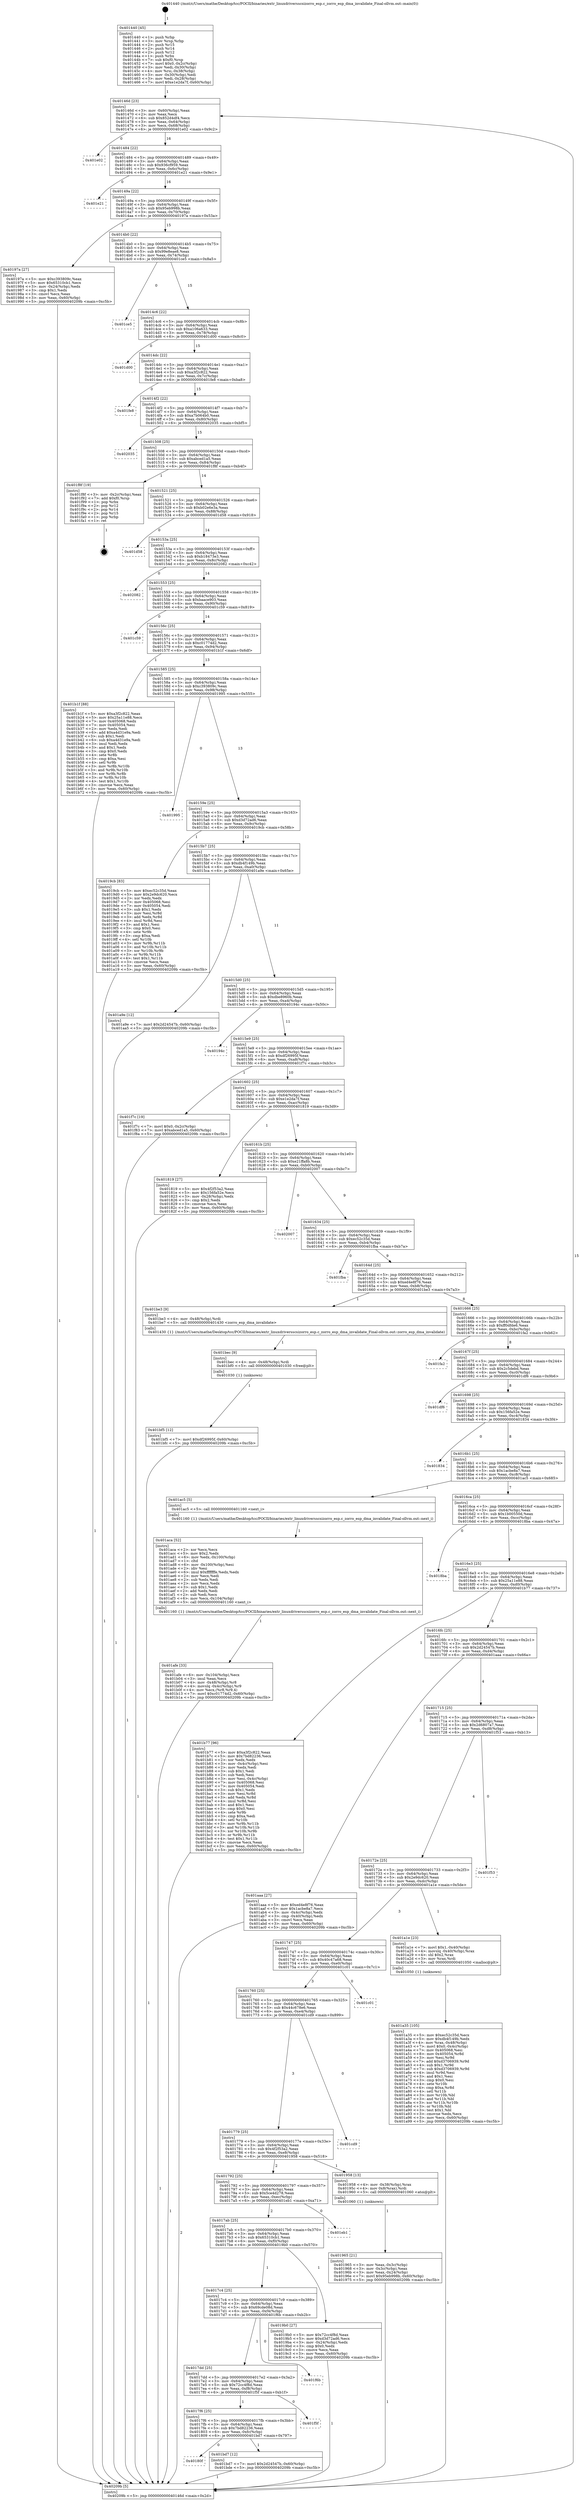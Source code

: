 digraph "0x401440" {
  label = "0x401440 (/mnt/c/Users/mathe/Desktop/tcc/POCII/binaries/extr_linuxdriversscsizorro_esp.c_zorro_esp_dma_invalidate_Final-ollvm.out::main(0))"
  labelloc = "t"
  node[shape=record]

  Entry [label="",width=0.3,height=0.3,shape=circle,fillcolor=black,style=filled]
  "0x40146d" [label="{
     0x40146d [23]\l
     | [instrs]\l
     &nbsp;&nbsp;0x40146d \<+3\>: mov -0x60(%rbp),%eax\l
     &nbsp;&nbsp;0x401470 \<+2\>: mov %eax,%ecx\l
     &nbsp;&nbsp;0x401472 \<+6\>: sub $0x852d4df4,%ecx\l
     &nbsp;&nbsp;0x401478 \<+3\>: mov %eax,-0x64(%rbp)\l
     &nbsp;&nbsp;0x40147b \<+3\>: mov %ecx,-0x68(%rbp)\l
     &nbsp;&nbsp;0x40147e \<+6\>: je 0000000000401e02 \<main+0x9c2\>\l
  }"]
  "0x401e02" [label="{
     0x401e02\l
  }", style=dashed]
  "0x401484" [label="{
     0x401484 [22]\l
     | [instrs]\l
     &nbsp;&nbsp;0x401484 \<+5\>: jmp 0000000000401489 \<main+0x49\>\l
     &nbsp;&nbsp;0x401489 \<+3\>: mov -0x64(%rbp),%eax\l
     &nbsp;&nbsp;0x40148c \<+5\>: sub $0x936cf959,%eax\l
     &nbsp;&nbsp;0x401491 \<+3\>: mov %eax,-0x6c(%rbp)\l
     &nbsp;&nbsp;0x401494 \<+6\>: je 0000000000401e21 \<main+0x9e1\>\l
  }"]
  Exit [label="",width=0.3,height=0.3,shape=circle,fillcolor=black,style=filled,peripheries=2]
  "0x401e21" [label="{
     0x401e21\l
  }", style=dashed]
  "0x40149a" [label="{
     0x40149a [22]\l
     | [instrs]\l
     &nbsp;&nbsp;0x40149a \<+5\>: jmp 000000000040149f \<main+0x5f\>\l
     &nbsp;&nbsp;0x40149f \<+3\>: mov -0x64(%rbp),%eax\l
     &nbsp;&nbsp;0x4014a2 \<+5\>: sub $0x95eb998b,%eax\l
     &nbsp;&nbsp;0x4014a7 \<+3\>: mov %eax,-0x70(%rbp)\l
     &nbsp;&nbsp;0x4014aa \<+6\>: je 000000000040197a \<main+0x53a\>\l
  }"]
  "0x401bf5" [label="{
     0x401bf5 [12]\l
     | [instrs]\l
     &nbsp;&nbsp;0x401bf5 \<+7\>: movl $0xdf26995f,-0x60(%rbp)\l
     &nbsp;&nbsp;0x401bfc \<+5\>: jmp 000000000040209b \<main+0xc5b\>\l
  }"]
  "0x40197a" [label="{
     0x40197a [27]\l
     | [instrs]\l
     &nbsp;&nbsp;0x40197a \<+5\>: mov $0xc393809c,%eax\l
     &nbsp;&nbsp;0x40197f \<+5\>: mov $0x65310cb1,%ecx\l
     &nbsp;&nbsp;0x401984 \<+3\>: mov -0x24(%rbp),%edx\l
     &nbsp;&nbsp;0x401987 \<+3\>: cmp $0x1,%edx\l
     &nbsp;&nbsp;0x40198a \<+3\>: cmovl %ecx,%eax\l
     &nbsp;&nbsp;0x40198d \<+3\>: mov %eax,-0x60(%rbp)\l
     &nbsp;&nbsp;0x401990 \<+5\>: jmp 000000000040209b \<main+0xc5b\>\l
  }"]
  "0x4014b0" [label="{
     0x4014b0 [22]\l
     | [instrs]\l
     &nbsp;&nbsp;0x4014b0 \<+5\>: jmp 00000000004014b5 \<main+0x75\>\l
     &nbsp;&nbsp;0x4014b5 \<+3\>: mov -0x64(%rbp),%eax\l
     &nbsp;&nbsp;0x4014b8 \<+5\>: sub $0x99e8eae8,%eax\l
     &nbsp;&nbsp;0x4014bd \<+3\>: mov %eax,-0x74(%rbp)\l
     &nbsp;&nbsp;0x4014c0 \<+6\>: je 0000000000401ce5 \<main+0x8a5\>\l
  }"]
  "0x401bec" [label="{
     0x401bec [9]\l
     | [instrs]\l
     &nbsp;&nbsp;0x401bec \<+4\>: mov -0x48(%rbp),%rdi\l
     &nbsp;&nbsp;0x401bf0 \<+5\>: call 0000000000401030 \<free@plt\>\l
     | [calls]\l
     &nbsp;&nbsp;0x401030 \{1\} (unknown)\l
  }"]
  "0x401ce5" [label="{
     0x401ce5\l
  }", style=dashed]
  "0x4014c6" [label="{
     0x4014c6 [22]\l
     | [instrs]\l
     &nbsp;&nbsp;0x4014c6 \<+5\>: jmp 00000000004014cb \<main+0x8b\>\l
     &nbsp;&nbsp;0x4014cb \<+3\>: mov -0x64(%rbp),%eax\l
     &nbsp;&nbsp;0x4014ce \<+5\>: sub $0xa106a633,%eax\l
     &nbsp;&nbsp;0x4014d3 \<+3\>: mov %eax,-0x78(%rbp)\l
     &nbsp;&nbsp;0x4014d6 \<+6\>: je 0000000000401d00 \<main+0x8c0\>\l
  }"]
  "0x40180f" [label="{
     0x40180f\l
  }", style=dashed]
  "0x401d00" [label="{
     0x401d00\l
  }", style=dashed]
  "0x4014dc" [label="{
     0x4014dc [22]\l
     | [instrs]\l
     &nbsp;&nbsp;0x4014dc \<+5\>: jmp 00000000004014e1 \<main+0xa1\>\l
     &nbsp;&nbsp;0x4014e1 \<+3\>: mov -0x64(%rbp),%eax\l
     &nbsp;&nbsp;0x4014e4 \<+5\>: sub $0xa3f2c822,%eax\l
     &nbsp;&nbsp;0x4014e9 \<+3\>: mov %eax,-0x7c(%rbp)\l
     &nbsp;&nbsp;0x4014ec \<+6\>: je 0000000000401fe8 \<main+0xba8\>\l
  }"]
  "0x401bd7" [label="{
     0x401bd7 [12]\l
     | [instrs]\l
     &nbsp;&nbsp;0x401bd7 \<+7\>: movl $0x2d24547b,-0x60(%rbp)\l
     &nbsp;&nbsp;0x401bde \<+5\>: jmp 000000000040209b \<main+0xc5b\>\l
  }"]
  "0x401fe8" [label="{
     0x401fe8\l
  }", style=dashed]
  "0x4014f2" [label="{
     0x4014f2 [22]\l
     | [instrs]\l
     &nbsp;&nbsp;0x4014f2 \<+5\>: jmp 00000000004014f7 \<main+0xb7\>\l
     &nbsp;&nbsp;0x4014f7 \<+3\>: mov -0x64(%rbp),%eax\l
     &nbsp;&nbsp;0x4014fa \<+5\>: sub $0xa7b064b0,%eax\l
     &nbsp;&nbsp;0x4014ff \<+3\>: mov %eax,-0x80(%rbp)\l
     &nbsp;&nbsp;0x401502 \<+6\>: je 0000000000402035 \<main+0xbf5\>\l
  }"]
  "0x4017f6" [label="{
     0x4017f6 [25]\l
     | [instrs]\l
     &nbsp;&nbsp;0x4017f6 \<+5\>: jmp 00000000004017fb \<main+0x3bb\>\l
     &nbsp;&nbsp;0x4017fb \<+3\>: mov -0x64(%rbp),%eax\l
     &nbsp;&nbsp;0x4017fe \<+5\>: sub $0x7bd82236,%eax\l
     &nbsp;&nbsp;0x401803 \<+6\>: mov %eax,-0xfc(%rbp)\l
     &nbsp;&nbsp;0x401809 \<+6\>: je 0000000000401bd7 \<main+0x797\>\l
  }"]
  "0x402035" [label="{
     0x402035\l
  }", style=dashed]
  "0x401508" [label="{
     0x401508 [25]\l
     | [instrs]\l
     &nbsp;&nbsp;0x401508 \<+5\>: jmp 000000000040150d \<main+0xcd\>\l
     &nbsp;&nbsp;0x40150d \<+3\>: mov -0x64(%rbp),%eax\l
     &nbsp;&nbsp;0x401510 \<+5\>: sub $0xabced1a5,%eax\l
     &nbsp;&nbsp;0x401515 \<+6\>: mov %eax,-0x84(%rbp)\l
     &nbsp;&nbsp;0x40151b \<+6\>: je 0000000000401f8f \<main+0xb4f\>\l
  }"]
  "0x401f5f" [label="{
     0x401f5f\l
  }", style=dashed]
  "0x401f8f" [label="{
     0x401f8f [19]\l
     | [instrs]\l
     &nbsp;&nbsp;0x401f8f \<+3\>: mov -0x2c(%rbp),%eax\l
     &nbsp;&nbsp;0x401f92 \<+7\>: add $0xf0,%rsp\l
     &nbsp;&nbsp;0x401f99 \<+1\>: pop %rbx\l
     &nbsp;&nbsp;0x401f9a \<+2\>: pop %r12\l
     &nbsp;&nbsp;0x401f9c \<+2\>: pop %r14\l
     &nbsp;&nbsp;0x401f9e \<+2\>: pop %r15\l
     &nbsp;&nbsp;0x401fa0 \<+1\>: pop %rbp\l
     &nbsp;&nbsp;0x401fa1 \<+1\>: ret\l
  }"]
  "0x401521" [label="{
     0x401521 [25]\l
     | [instrs]\l
     &nbsp;&nbsp;0x401521 \<+5\>: jmp 0000000000401526 \<main+0xe6\>\l
     &nbsp;&nbsp;0x401526 \<+3\>: mov -0x64(%rbp),%eax\l
     &nbsp;&nbsp;0x401529 \<+5\>: sub $0xb02e6e3a,%eax\l
     &nbsp;&nbsp;0x40152e \<+6\>: mov %eax,-0x88(%rbp)\l
     &nbsp;&nbsp;0x401534 \<+6\>: je 0000000000401d58 \<main+0x918\>\l
  }"]
  "0x4017dd" [label="{
     0x4017dd [25]\l
     | [instrs]\l
     &nbsp;&nbsp;0x4017dd \<+5\>: jmp 00000000004017e2 \<main+0x3a2\>\l
     &nbsp;&nbsp;0x4017e2 \<+3\>: mov -0x64(%rbp),%eax\l
     &nbsp;&nbsp;0x4017e5 \<+5\>: sub $0x72cc4f8d,%eax\l
     &nbsp;&nbsp;0x4017ea \<+6\>: mov %eax,-0xf8(%rbp)\l
     &nbsp;&nbsp;0x4017f0 \<+6\>: je 0000000000401f5f \<main+0xb1f\>\l
  }"]
  "0x401d58" [label="{
     0x401d58\l
  }", style=dashed]
  "0x40153a" [label="{
     0x40153a [25]\l
     | [instrs]\l
     &nbsp;&nbsp;0x40153a \<+5\>: jmp 000000000040153f \<main+0xff\>\l
     &nbsp;&nbsp;0x40153f \<+3\>: mov -0x64(%rbp),%eax\l
     &nbsp;&nbsp;0x401542 \<+5\>: sub $0xb18473e3,%eax\l
     &nbsp;&nbsp;0x401547 \<+6\>: mov %eax,-0x8c(%rbp)\l
     &nbsp;&nbsp;0x40154d \<+6\>: je 0000000000402082 \<main+0xc42\>\l
  }"]
  "0x401f6b" [label="{
     0x401f6b\l
  }", style=dashed]
  "0x402082" [label="{
     0x402082\l
  }", style=dashed]
  "0x401553" [label="{
     0x401553 [25]\l
     | [instrs]\l
     &nbsp;&nbsp;0x401553 \<+5\>: jmp 0000000000401558 \<main+0x118\>\l
     &nbsp;&nbsp;0x401558 \<+3\>: mov -0x64(%rbp),%eax\l
     &nbsp;&nbsp;0x40155b \<+5\>: sub $0xbaace903,%eax\l
     &nbsp;&nbsp;0x401560 \<+6\>: mov %eax,-0x90(%rbp)\l
     &nbsp;&nbsp;0x401566 \<+6\>: je 0000000000401c59 \<main+0x819\>\l
  }"]
  "0x401afe" [label="{
     0x401afe [33]\l
     | [instrs]\l
     &nbsp;&nbsp;0x401afe \<+6\>: mov -0x104(%rbp),%ecx\l
     &nbsp;&nbsp;0x401b04 \<+3\>: imul %eax,%ecx\l
     &nbsp;&nbsp;0x401b07 \<+4\>: mov -0x48(%rbp),%r8\l
     &nbsp;&nbsp;0x401b0b \<+4\>: movslq -0x4c(%rbp),%r9\l
     &nbsp;&nbsp;0x401b0f \<+4\>: mov %ecx,(%r8,%r9,4)\l
     &nbsp;&nbsp;0x401b13 \<+7\>: movl $0xc01774d2,-0x60(%rbp)\l
     &nbsp;&nbsp;0x401b1a \<+5\>: jmp 000000000040209b \<main+0xc5b\>\l
  }"]
  "0x401c59" [label="{
     0x401c59\l
  }", style=dashed]
  "0x40156c" [label="{
     0x40156c [25]\l
     | [instrs]\l
     &nbsp;&nbsp;0x40156c \<+5\>: jmp 0000000000401571 \<main+0x131\>\l
     &nbsp;&nbsp;0x401571 \<+3\>: mov -0x64(%rbp),%eax\l
     &nbsp;&nbsp;0x401574 \<+5\>: sub $0xc01774d2,%eax\l
     &nbsp;&nbsp;0x401579 \<+6\>: mov %eax,-0x94(%rbp)\l
     &nbsp;&nbsp;0x40157f \<+6\>: je 0000000000401b1f \<main+0x6df\>\l
  }"]
  "0x401aca" [label="{
     0x401aca [52]\l
     | [instrs]\l
     &nbsp;&nbsp;0x401aca \<+2\>: xor %ecx,%ecx\l
     &nbsp;&nbsp;0x401acc \<+5\>: mov $0x2,%edx\l
     &nbsp;&nbsp;0x401ad1 \<+6\>: mov %edx,-0x100(%rbp)\l
     &nbsp;&nbsp;0x401ad7 \<+1\>: cltd\l
     &nbsp;&nbsp;0x401ad8 \<+6\>: mov -0x100(%rbp),%esi\l
     &nbsp;&nbsp;0x401ade \<+2\>: idiv %esi\l
     &nbsp;&nbsp;0x401ae0 \<+6\>: imul $0xfffffffe,%edx,%edx\l
     &nbsp;&nbsp;0x401ae6 \<+2\>: mov %ecx,%edi\l
     &nbsp;&nbsp;0x401ae8 \<+2\>: sub %edx,%edi\l
     &nbsp;&nbsp;0x401aea \<+2\>: mov %ecx,%edx\l
     &nbsp;&nbsp;0x401aec \<+3\>: sub $0x1,%edx\l
     &nbsp;&nbsp;0x401aef \<+2\>: add %edx,%edi\l
     &nbsp;&nbsp;0x401af1 \<+2\>: sub %edi,%ecx\l
     &nbsp;&nbsp;0x401af3 \<+6\>: mov %ecx,-0x104(%rbp)\l
     &nbsp;&nbsp;0x401af9 \<+5\>: call 0000000000401160 \<next_i\>\l
     | [calls]\l
     &nbsp;&nbsp;0x401160 \{1\} (/mnt/c/Users/mathe/Desktop/tcc/POCII/binaries/extr_linuxdriversscsizorro_esp.c_zorro_esp_dma_invalidate_Final-ollvm.out::next_i)\l
  }"]
  "0x401b1f" [label="{
     0x401b1f [88]\l
     | [instrs]\l
     &nbsp;&nbsp;0x401b1f \<+5\>: mov $0xa3f2c822,%eax\l
     &nbsp;&nbsp;0x401b24 \<+5\>: mov $0x25a11e88,%ecx\l
     &nbsp;&nbsp;0x401b29 \<+7\>: mov 0x405068,%edx\l
     &nbsp;&nbsp;0x401b30 \<+7\>: mov 0x405054,%esi\l
     &nbsp;&nbsp;0x401b37 \<+2\>: mov %edx,%edi\l
     &nbsp;&nbsp;0x401b39 \<+6\>: add $0xa4d31e9a,%edi\l
     &nbsp;&nbsp;0x401b3f \<+3\>: sub $0x1,%edi\l
     &nbsp;&nbsp;0x401b42 \<+6\>: sub $0xa4d31e9a,%edi\l
     &nbsp;&nbsp;0x401b48 \<+3\>: imul %edi,%edx\l
     &nbsp;&nbsp;0x401b4b \<+3\>: and $0x1,%edx\l
     &nbsp;&nbsp;0x401b4e \<+3\>: cmp $0x0,%edx\l
     &nbsp;&nbsp;0x401b51 \<+4\>: sete %r8b\l
     &nbsp;&nbsp;0x401b55 \<+3\>: cmp $0xa,%esi\l
     &nbsp;&nbsp;0x401b58 \<+4\>: setl %r9b\l
     &nbsp;&nbsp;0x401b5c \<+3\>: mov %r8b,%r10b\l
     &nbsp;&nbsp;0x401b5f \<+3\>: and %r9b,%r10b\l
     &nbsp;&nbsp;0x401b62 \<+3\>: xor %r9b,%r8b\l
     &nbsp;&nbsp;0x401b65 \<+3\>: or %r8b,%r10b\l
     &nbsp;&nbsp;0x401b68 \<+4\>: test $0x1,%r10b\l
     &nbsp;&nbsp;0x401b6c \<+3\>: cmovne %ecx,%eax\l
     &nbsp;&nbsp;0x401b6f \<+3\>: mov %eax,-0x60(%rbp)\l
     &nbsp;&nbsp;0x401b72 \<+5\>: jmp 000000000040209b \<main+0xc5b\>\l
  }"]
  "0x401585" [label="{
     0x401585 [25]\l
     | [instrs]\l
     &nbsp;&nbsp;0x401585 \<+5\>: jmp 000000000040158a \<main+0x14a\>\l
     &nbsp;&nbsp;0x40158a \<+3\>: mov -0x64(%rbp),%eax\l
     &nbsp;&nbsp;0x40158d \<+5\>: sub $0xc393809c,%eax\l
     &nbsp;&nbsp;0x401592 \<+6\>: mov %eax,-0x98(%rbp)\l
     &nbsp;&nbsp;0x401598 \<+6\>: je 0000000000401995 \<main+0x555\>\l
  }"]
  "0x401a35" [label="{
     0x401a35 [105]\l
     | [instrs]\l
     &nbsp;&nbsp;0x401a35 \<+5\>: mov $0xec52c35d,%ecx\l
     &nbsp;&nbsp;0x401a3a \<+5\>: mov $0xdb4f149b,%edx\l
     &nbsp;&nbsp;0x401a3f \<+4\>: mov %rax,-0x48(%rbp)\l
     &nbsp;&nbsp;0x401a43 \<+7\>: movl $0x0,-0x4c(%rbp)\l
     &nbsp;&nbsp;0x401a4a \<+7\>: mov 0x405068,%esi\l
     &nbsp;&nbsp;0x401a51 \<+8\>: mov 0x405054,%r8d\l
     &nbsp;&nbsp;0x401a59 \<+3\>: mov %esi,%r9d\l
     &nbsp;&nbsp;0x401a5c \<+7\>: add $0xd3706939,%r9d\l
     &nbsp;&nbsp;0x401a63 \<+4\>: sub $0x1,%r9d\l
     &nbsp;&nbsp;0x401a67 \<+7\>: sub $0xd3706939,%r9d\l
     &nbsp;&nbsp;0x401a6e \<+4\>: imul %r9d,%esi\l
     &nbsp;&nbsp;0x401a72 \<+3\>: and $0x1,%esi\l
     &nbsp;&nbsp;0x401a75 \<+3\>: cmp $0x0,%esi\l
     &nbsp;&nbsp;0x401a78 \<+4\>: sete %r10b\l
     &nbsp;&nbsp;0x401a7c \<+4\>: cmp $0xa,%r8d\l
     &nbsp;&nbsp;0x401a80 \<+4\>: setl %r11b\l
     &nbsp;&nbsp;0x401a84 \<+3\>: mov %r10b,%bl\l
     &nbsp;&nbsp;0x401a87 \<+3\>: and %r11b,%bl\l
     &nbsp;&nbsp;0x401a8a \<+3\>: xor %r11b,%r10b\l
     &nbsp;&nbsp;0x401a8d \<+3\>: or %r10b,%bl\l
     &nbsp;&nbsp;0x401a90 \<+3\>: test $0x1,%bl\l
     &nbsp;&nbsp;0x401a93 \<+3\>: cmovne %edx,%ecx\l
     &nbsp;&nbsp;0x401a96 \<+3\>: mov %ecx,-0x60(%rbp)\l
     &nbsp;&nbsp;0x401a99 \<+5\>: jmp 000000000040209b \<main+0xc5b\>\l
  }"]
  "0x401995" [label="{
     0x401995\l
  }", style=dashed]
  "0x40159e" [label="{
     0x40159e [25]\l
     | [instrs]\l
     &nbsp;&nbsp;0x40159e \<+5\>: jmp 00000000004015a3 \<main+0x163\>\l
     &nbsp;&nbsp;0x4015a3 \<+3\>: mov -0x64(%rbp),%eax\l
     &nbsp;&nbsp;0x4015a6 \<+5\>: sub $0xd3d72ad6,%eax\l
     &nbsp;&nbsp;0x4015ab \<+6\>: mov %eax,-0x9c(%rbp)\l
     &nbsp;&nbsp;0x4015b1 \<+6\>: je 00000000004019cb \<main+0x58b\>\l
  }"]
  "0x4017c4" [label="{
     0x4017c4 [25]\l
     | [instrs]\l
     &nbsp;&nbsp;0x4017c4 \<+5\>: jmp 00000000004017c9 \<main+0x389\>\l
     &nbsp;&nbsp;0x4017c9 \<+3\>: mov -0x64(%rbp),%eax\l
     &nbsp;&nbsp;0x4017cc \<+5\>: sub $0x69cde08d,%eax\l
     &nbsp;&nbsp;0x4017d1 \<+6\>: mov %eax,-0xf4(%rbp)\l
     &nbsp;&nbsp;0x4017d7 \<+6\>: je 0000000000401f6b \<main+0xb2b\>\l
  }"]
  "0x4019cb" [label="{
     0x4019cb [83]\l
     | [instrs]\l
     &nbsp;&nbsp;0x4019cb \<+5\>: mov $0xec52c35d,%eax\l
     &nbsp;&nbsp;0x4019d0 \<+5\>: mov $0x2e9dc620,%ecx\l
     &nbsp;&nbsp;0x4019d5 \<+2\>: xor %edx,%edx\l
     &nbsp;&nbsp;0x4019d7 \<+7\>: mov 0x405068,%esi\l
     &nbsp;&nbsp;0x4019de \<+7\>: mov 0x405054,%edi\l
     &nbsp;&nbsp;0x4019e5 \<+3\>: sub $0x1,%edx\l
     &nbsp;&nbsp;0x4019e8 \<+3\>: mov %esi,%r8d\l
     &nbsp;&nbsp;0x4019eb \<+3\>: add %edx,%r8d\l
     &nbsp;&nbsp;0x4019ee \<+4\>: imul %r8d,%esi\l
     &nbsp;&nbsp;0x4019f2 \<+3\>: and $0x1,%esi\l
     &nbsp;&nbsp;0x4019f5 \<+3\>: cmp $0x0,%esi\l
     &nbsp;&nbsp;0x4019f8 \<+4\>: sete %r9b\l
     &nbsp;&nbsp;0x4019fc \<+3\>: cmp $0xa,%edi\l
     &nbsp;&nbsp;0x4019ff \<+4\>: setl %r10b\l
     &nbsp;&nbsp;0x401a03 \<+3\>: mov %r9b,%r11b\l
     &nbsp;&nbsp;0x401a06 \<+3\>: and %r10b,%r11b\l
     &nbsp;&nbsp;0x401a09 \<+3\>: xor %r10b,%r9b\l
     &nbsp;&nbsp;0x401a0c \<+3\>: or %r9b,%r11b\l
     &nbsp;&nbsp;0x401a0f \<+4\>: test $0x1,%r11b\l
     &nbsp;&nbsp;0x401a13 \<+3\>: cmovne %ecx,%eax\l
     &nbsp;&nbsp;0x401a16 \<+3\>: mov %eax,-0x60(%rbp)\l
     &nbsp;&nbsp;0x401a19 \<+5\>: jmp 000000000040209b \<main+0xc5b\>\l
  }"]
  "0x4015b7" [label="{
     0x4015b7 [25]\l
     | [instrs]\l
     &nbsp;&nbsp;0x4015b7 \<+5\>: jmp 00000000004015bc \<main+0x17c\>\l
     &nbsp;&nbsp;0x4015bc \<+3\>: mov -0x64(%rbp),%eax\l
     &nbsp;&nbsp;0x4015bf \<+5\>: sub $0xdb4f149b,%eax\l
     &nbsp;&nbsp;0x4015c4 \<+6\>: mov %eax,-0xa0(%rbp)\l
     &nbsp;&nbsp;0x4015ca \<+6\>: je 0000000000401a9e \<main+0x65e\>\l
  }"]
  "0x4019b0" [label="{
     0x4019b0 [27]\l
     | [instrs]\l
     &nbsp;&nbsp;0x4019b0 \<+5\>: mov $0x72cc4f8d,%eax\l
     &nbsp;&nbsp;0x4019b5 \<+5\>: mov $0xd3d72ad6,%ecx\l
     &nbsp;&nbsp;0x4019ba \<+3\>: mov -0x24(%rbp),%edx\l
     &nbsp;&nbsp;0x4019bd \<+3\>: cmp $0x0,%edx\l
     &nbsp;&nbsp;0x4019c0 \<+3\>: cmove %ecx,%eax\l
     &nbsp;&nbsp;0x4019c3 \<+3\>: mov %eax,-0x60(%rbp)\l
     &nbsp;&nbsp;0x4019c6 \<+5\>: jmp 000000000040209b \<main+0xc5b\>\l
  }"]
  "0x401a9e" [label="{
     0x401a9e [12]\l
     | [instrs]\l
     &nbsp;&nbsp;0x401a9e \<+7\>: movl $0x2d24547b,-0x60(%rbp)\l
     &nbsp;&nbsp;0x401aa5 \<+5\>: jmp 000000000040209b \<main+0xc5b\>\l
  }"]
  "0x4015d0" [label="{
     0x4015d0 [25]\l
     | [instrs]\l
     &nbsp;&nbsp;0x4015d0 \<+5\>: jmp 00000000004015d5 \<main+0x195\>\l
     &nbsp;&nbsp;0x4015d5 \<+3\>: mov -0x64(%rbp),%eax\l
     &nbsp;&nbsp;0x4015d8 \<+5\>: sub $0xdbe8960b,%eax\l
     &nbsp;&nbsp;0x4015dd \<+6\>: mov %eax,-0xa4(%rbp)\l
     &nbsp;&nbsp;0x4015e3 \<+6\>: je 000000000040194c \<main+0x50c\>\l
  }"]
  "0x4017ab" [label="{
     0x4017ab [25]\l
     | [instrs]\l
     &nbsp;&nbsp;0x4017ab \<+5\>: jmp 00000000004017b0 \<main+0x370\>\l
     &nbsp;&nbsp;0x4017b0 \<+3\>: mov -0x64(%rbp),%eax\l
     &nbsp;&nbsp;0x4017b3 \<+5\>: sub $0x65310cb1,%eax\l
     &nbsp;&nbsp;0x4017b8 \<+6\>: mov %eax,-0xf0(%rbp)\l
     &nbsp;&nbsp;0x4017be \<+6\>: je 00000000004019b0 \<main+0x570\>\l
  }"]
  "0x40194c" [label="{
     0x40194c\l
  }", style=dashed]
  "0x4015e9" [label="{
     0x4015e9 [25]\l
     | [instrs]\l
     &nbsp;&nbsp;0x4015e9 \<+5\>: jmp 00000000004015ee \<main+0x1ae\>\l
     &nbsp;&nbsp;0x4015ee \<+3\>: mov -0x64(%rbp),%eax\l
     &nbsp;&nbsp;0x4015f1 \<+5\>: sub $0xdf26995f,%eax\l
     &nbsp;&nbsp;0x4015f6 \<+6\>: mov %eax,-0xa8(%rbp)\l
     &nbsp;&nbsp;0x4015fc \<+6\>: je 0000000000401f7c \<main+0xb3c\>\l
  }"]
  "0x401eb1" [label="{
     0x401eb1\l
  }", style=dashed]
  "0x401f7c" [label="{
     0x401f7c [19]\l
     | [instrs]\l
     &nbsp;&nbsp;0x401f7c \<+7\>: movl $0x0,-0x2c(%rbp)\l
     &nbsp;&nbsp;0x401f83 \<+7\>: movl $0xabced1a5,-0x60(%rbp)\l
     &nbsp;&nbsp;0x401f8a \<+5\>: jmp 000000000040209b \<main+0xc5b\>\l
  }"]
  "0x401602" [label="{
     0x401602 [25]\l
     | [instrs]\l
     &nbsp;&nbsp;0x401602 \<+5\>: jmp 0000000000401607 \<main+0x1c7\>\l
     &nbsp;&nbsp;0x401607 \<+3\>: mov -0x64(%rbp),%eax\l
     &nbsp;&nbsp;0x40160a \<+5\>: sub $0xe1e2da7f,%eax\l
     &nbsp;&nbsp;0x40160f \<+6\>: mov %eax,-0xac(%rbp)\l
     &nbsp;&nbsp;0x401615 \<+6\>: je 0000000000401819 \<main+0x3d9\>\l
  }"]
  "0x401965" [label="{
     0x401965 [21]\l
     | [instrs]\l
     &nbsp;&nbsp;0x401965 \<+3\>: mov %eax,-0x3c(%rbp)\l
     &nbsp;&nbsp;0x401968 \<+3\>: mov -0x3c(%rbp),%eax\l
     &nbsp;&nbsp;0x40196b \<+3\>: mov %eax,-0x24(%rbp)\l
     &nbsp;&nbsp;0x40196e \<+7\>: movl $0x95eb998b,-0x60(%rbp)\l
     &nbsp;&nbsp;0x401975 \<+5\>: jmp 000000000040209b \<main+0xc5b\>\l
  }"]
  "0x401819" [label="{
     0x401819 [27]\l
     | [instrs]\l
     &nbsp;&nbsp;0x401819 \<+5\>: mov $0x4f2f53a2,%eax\l
     &nbsp;&nbsp;0x40181e \<+5\>: mov $0x156fa52e,%ecx\l
     &nbsp;&nbsp;0x401823 \<+3\>: mov -0x28(%rbp),%edx\l
     &nbsp;&nbsp;0x401826 \<+3\>: cmp $0x2,%edx\l
     &nbsp;&nbsp;0x401829 \<+3\>: cmovne %ecx,%eax\l
     &nbsp;&nbsp;0x40182c \<+3\>: mov %eax,-0x60(%rbp)\l
     &nbsp;&nbsp;0x40182f \<+5\>: jmp 000000000040209b \<main+0xc5b\>\l
  }"]
  "0x40161b" [label="{
     0x40161b [25]\l
     | [instrs]\l
     &nbsp;&nbsp;0x40161b \<+5\>: jmp 0000000000401620 \<main+0x1e0\>\l
     &nbsp;&nbsp;0x401620 \<+3\>: mov -0x64(%rbp),%eax\l
     &nbsp;&nbsp;0x401623 \<+5\>: sub $0xe21ffa8b,%eax\l
     &nbsp;&nbsp;0x401628 \<+6\>: mov %eax,-0xb0(%rbp)\l
     &nbsp;&nbsp;0x40162e \<+6\>: je 0000000000402007 \<main+0xbc7\>\l
  }"]
  "0x40209b" [label="{
     0x40209b [5]\l
     | [instrs]\l
     &nbsp;&nbsp;0x40209b \<+5\>: jmp 000000000040146d \<main+0x2d\>\l
  }"]
  "0x401440" [label="{
     0x401440 [45]\l
     | [instrs]\l
     &nbsp;&nbsp;0x401440 \<+1\>: push %rbp\l
     &nbsp;&nbsp;0x401441 \<+3\>: mov %rsp,%rbp\l
     &nbsp;&nbsp;0x401444 \<+2\>: push %r15\l
     &nbsp;&nbsp;0x401446 \<+2\>: push %r14\l
     &nbsp;&nbsp;0x401448 \<+2\>: push %r12\l
     &nbsp;&nbsp;0x40144a \<+1\>: push %rbx\l
     &nbsp;&nbsp;0x40144b \<+7\>: sub $0xf0,%rsp\l
     &nbsp;&nbsp;0x401452 \<+7\>: movl $0x0,-0x2c(%rbp)\l
     &nbsp;&nbsp;0x401459 \<+3\>: mov %edi,-0x30(%rbp)\l
     &nbsp;&nbsp;0x40145c \<+4\>: mov %rsi,-0x38(%rbp)\l
     &nbsp;&nbsp;0x401460 \<+3\>: mov -0x30(%rbp),%edi\l
     &nbsp;&nbsp;0x401463 \<+3\>: mov %edi,-0x28(%rbp)\l
     &nbsp;&nbsp;0x401466 \<+7\>: movl $0xe1e2da7f,-0x60(%rbp)\l
  }"]
  "0x401792" [label="{
     0x401792 [25]\l
     | [instrs]\l
     &nbsp;&nbsp;0x401792 \<+5\>: jmp 0000000000401797 \<main+0x357\>\l
     &nbsp;&nbsp;0x401797 \<+3\>: mov -0x64(%rbp),%eax\l
     &nbsp;&nbsp;0x40179a \<+5\>: sub $0x5ce4d278,%eax\l
     &nbsp;&nbsp;0x40179f \<+6\>: mov %eax,-0xec(%rbp)\l
     &nbsp;&nbsp;0x4017a5 \<+6\>: je 0000000000401eb1 \<main+0xa71\>\l
  }"]
  "0x402007" [label="{
     0x402007\l
  }", style=dashed]
  "0x401634" [label="{
     0x401634 [25]\l
     | [instrs]\l
     &nbsp;&nbsp;0x401634 \<+5\>: jmp 0000000000401639 \<main+0x1f9\>\l
     &nbsp;&nbsp;0x401639 \<+3\>: mov -0x64(%rbp),%eax\l
     &nbsp;&nbsp;0x40163c \<+5\>: sub $0xec52c35d,%eax\l
     &nbsp;&nbsp;0x401641 \<+6\>: mov %eax,-0xb4(%rbp)\l
     &nbsp;&nbsp;0x401647 \<+6\>: je 0000000000401fba \<main+0xb7a\>\l
  }"]
  "0x401958" [label="{
     0x401958 [13]\l
     | [instrs]\l
     &nbsp;&nbsp;0x401958 \<+4\>: mov -0x38(%rbp),%rax\l
     &nbsp;&nbsp;0x40195c \<+4\>: mov 0x8(%rax),%rdi\l
     &nbsp;&nbsp;0x401960 \<+5\>: call 0000000000401060 \<atoi@plt\>\l
     | [calls]\l
     &nbsp;&nbsp;0x401060 \{1\} (unknown)\l
  }"]
  "0x401fba" [label="{
     0x401fba\l
  }", style=dashed]
  "0x40164d" [label="{
     0x40164d [25]\l
     | [instrs]\l
     &nbsp;&nbsp;0x40164d \<+5\>: jmp 0000000000401652 \<main+0x212\>\l
     &nbsp;&nbsp;0x401652 \<+3\>: mov -0x64(%rbp),%eax\l
     &nbsp;&nbsp;0x401655 \<+5\>: sub $0xed4e8f76,%eax\l
     &nbsp;&nbsp;0x40165a \<+6\>: mov %eax,-0xb8(%rbp)\l
     &nbsp;&nbsp;0x401660 \<+6\>: je 0000000000401be3 \<main+0x7a3\>\l
  }"]
  "0x401779" [label="{
     0x401779 [25]\l
     | [instrs]\l
     &nbsp;&nbsp;0x401779 \<+5\>: jmp 000000000040177e \<main+0x33e\>\l
     &nbsp;&nbsp;0x40177e \<+3\>: mov -0x64(%rbp),%eax\l
     &nbsp;&nbsp;0x401781 \<+5\>: sub $0x4f2f53a2,%eax\l
     &nbsp;&nbsp;0x401786 \<+6\>: mov %eax,-0xe8(%rbp)\l
     &nbsp;&nbsp;0x40178c \<+6\>: je 0000000000401958 \<main+0x518\>\l
  }"]
  "0x401be3" [label="{
     0x401be3 [9]\l
     | [instrs]\l
     &nbsp;&nbsp;0x401be3 \<+4\>: mov -0x48(%rbp),%rdi\l
     &nbsp;&nbsp;0x401be7 \<+5\>: call 0000000000401430 \<zorro_esp_dma_invalidate\>\l
     | [calls]\l
     &nbsp;&nbsp;0x401430 \{1\} (/mnt/c/Users/mathe/Desktop/tcc/POCII/binaries/extr_linuxdriversscsizorro_esp.c_zorro_esp_dma_invalidate_Final-ollvm.out::zorro_esp_dma_invalidate)\l
  }"]
  "0x401666" [label="{
     0x401666 [25]\l
     | [instrs]\l
     &nbsp;&nbsp;0x401666 \<+5\>: jmp 000000000040166b \<main+0x22b\>\l
     &nbsp;&nbsp;0x40166b \<+3\>: mov -0x64(%rbp),%eax\l
     &nbsp;&nbsp;0x40166e \<+5\>: sub $0xff0dfde6,%eax\l
     &nbsp;&nbsp;0x401673 \<+6\>: mov %eax,-0xbc(%rbp)\l
     &nbsp;&nbsp;0x401679 \<+6\>: je 0000000000401fa2 \<main+0xb62\>\l
  }"]
  "0x401cd9" [label="{
     0x401cd9\l
  }", style=dashed]
  "0x401fa2" [label="{
     0x401fa2\l
  }", style=dashed]
  "0x40167f" [label="{
     0x40167f [25]\l
     | [instrs]\l
     &nbsp;&nbsp;0x40167f \<+5\>: jmp 0000000000401684 \<main+0x244\>\l
     &nbsp;&nbsp;0x401684 \<+3\>: mov -0x64(%rbp),%eax\l
     &nbsp;&nbsp;0x401687 \<+5\>: sub $0x2c5debd,%eax\l
     &nbsp;&nbsp;0x40168c \<+6\>: mov %eax,-0xc0(%rbp)\l
     &nbsp;&nbsp;0x401692 \<+6\>: je 0000000000401df6 \<main+0x9b6\>\l
  }"]
  "0x401760" [label="{
     0x401760 [25]\l
     | [instrs]\l
     &nbsp;&nbsp;0x401760 \<+5\>: jmp 0000000000401765 \<main+0x325\>\l
     &nbsp;&nbsp;0x401765 \<+3\>: mov -0x64(%rbp),%eax\l
     &nbsp;&nbsp;0x401768 \<+5\>: sub $0x44c678e6,%eax\l
     &nbsp;&nbsp;0x40176d \<+6\>: mov %eax,-0xe4(%rbp)\l
     &nbsp;&nbsp;0x401773 \<+6\>: je 0000000000401cd9 \<main+0x899\>\l
  }"]
  "0x401df6" [label="{
     0x401df6\l
  }", style=dashed]
  "0x401698" [label="{
     0x401698 [25]\l
     | [instrs]\l
     &nbsp;&nbsp;0x401698 \<+5\>: jmp 000000000040169d \<main+0x25d\>\l
     &nbsp;&nbsp;0x40169d \<+3\>: mov -0x64(%rbp),%eax\l
     &nbsp;&nbsp;0x4016a0 \<+5\>: sub $0x156fa52e,%eax\l
     &nbsp;&nbsp;0x4016a5 \<+6\>: mov %eax,-0xc4(%rbp)\l
     &nbsp;&nbsp;0x4016ab \<+6\>: je 0000000000401834 \<main+0x3f4\>\l
  }"]
  "0x401c01" [label="{
     0x401c01\l
  }", style=dashed]
  "0x401834" [label="{
     0x401834\l
  }", style=dashed]
  "0x4016b1" [label="{
     0x4016b1 [25]\l
     | [instrs]\l
     &nbsp;&nbsp;0x4016b1 \<+5\>: jmp 00000000004016b6 \<main+0x276\>\l
     &nbsp;&nbsp;0x4016b6 \<+3\>: mov -0x64(%rbp),%eax\l
     &nbsp;&nbsp;0x4016b9 \<+5\>: sub $0x1acbe8a7,%eax\l
     &nbsp;&nbsp;0x4016be \<+6\>: mov %eax,-0xc8(%rbp)\l
     &nbsp;&nbsp;0x4016c4 \<+6\>: je 0000000000401ac5 \<main+0x685\>\l
  }"]
  "0x401747" [label="{
     0x401747 [25]\l
     | [instrs]\l
     &nbsp;&nbsp;0x401747 \<+5\>: jmp 000000000040174c \<main+0x30c\>\l
     &nbsp;&nbsp;0x40174c \<+3\>: mov -0x64(%rbp),%eax\l
     &nbsp;&nbsp;0x40174f \<+5\>: sub $0x40c47a68,%eax\l
     &nbsp;&nbsp;0x401754 \<+6\>: mov %eax,-0xe0(%rbp)\l
     &nbsp;&nbsp;0x40175a \<+6\>: je 0000000000401c01 \<main+0x7c1\>\l
  }"]
  "0x401ac5" [label="{
     0x401ac5 [5]\l
     | [instrs]\l
     &nbsp;&nbsp;0x401ac5 \<+5\>: call 0000000000401160 \<next_i\>\l
     | [calls]\l
     &nbsp;&nbsp;0x401160 \{1\} (/mnt/c/Users/mathe/Desktop/tcc/POCII/binaries/extr_linuxdriversscsizorro_esp.c_zorro_esp_dma_invalidate_Final-ollvm.out::next_i)\l
  }"]
  "0x4016ca" [label="{
     0x4016ca [25]\l
     | [instrs]\l
     &nbsp;&nbsp;0x4016ca \<+5\>: jmp 00000000004016cf \<main+0x28f\>\l
     &nbsp;&nbsp;0x4016cf \<+3\>: mov -0x64(%rbp),%eax\l
     &nbsp;&nbsp;0x4016d2 \<+5\>: sub $0x1b00550d,%eax\l
     &nbsp;&nbsp;0x4016d7 \<+6\>: mov %eax,-0xcc(%rbp)\l
     &nbsp;&nbsp;0x4016dd \<+6\>: je 00000000004018ba \<main+0x47a\>\l
  }"]
  "0x401a1e" [label="{
     0x401a1e [23]\l
     | [instrs]\l
     &nbsp;&nbsp;0x401a1e \<+7\>: movl $0x1,-0x40(%rbp)\l
     &nbsp;&nbsp;0x401a25 \<+4\>: movslq -0x40(%rbp),%rax\l
     &nbsp;&nbsp;0x401a29 \<+4\>: shl $0x2,%rax\l
     &nbsp;&nbsp;0x401a2d \<+3\>: mov %rax,%rdi\l
     &nbsp;&nbsp;0x401a30 \<+5\>: call 0000000000401050 \<malloc@plt\>\l
     | [calls]\l
     &nbsp;&nbsp;0x401050 \{1\} (unknown)\l
  }"]
  "0x4018ba" [label="{
     0x4018ba\l
  }", style=dashed]
  "0x4016e3" [label="{
     0x4016e3 [25]\l
     | [instrs]\l
     &nbsp;&nbsp;0x4016e3 \<+5\>: jmp 00000000004016e8 \<main+0x2a8\>\l
     &nbsp;&nbsp;0x4016e8 \<+3\>: mov -0x64(%rbp),%eax\l
     &nbsp;&nbsp;0x4016eb \<+5\>: sub $0x25a11e88,%eax\l
     &nbsp;&nbsp;0x4016f0 \<+6\>: mov %eax,-0xd0(%rbp)\l
     &nbsp;&nbsp;0x4016f6 \<+6\>: je 0000000000401b77 \<main+0x737\>\l
  }"]
  "0x40172e" [label="{
     0x40172e [25]\l
     | [instrs]\l
     &nbsp;&nbsp;0x40172e \<+5\>: jmp 0000000000401733 \<main+0x2f3\>\l
     &nbsp;&nbsp;0x401733 \<+3\>: mov -0x64(%rbp),%eax\l
     &nbsp;&nbsp;0x401736 \<+5\>: sub $0x2e9dc620,%eax\l
     &nbsp;&nbsp;0x40173b \<+6\>: mov %eax,-0xdc(%rbp)\l
     &nbsp;&nbsp;0x401741 \<+6\>: je 0000000000401a1e \<main+0x5de\>\l
  }"]
  "0x401b77" [label="{
     0x401b77 [96]\l
     | [instrs]\l
     &nbsp;&nbsp;0x401b77 \<+5\>: mov $0xa3f2c822,%eax\l
     &nbsp;&nbsp;0x401b7c \<+5\>: mov $0x7bd82236,%ecx\l
     &nbsp;&nbsp;0x401b81 \<+2\>: xor %edx,%edx\l
     &nbsp;&nbsp;0x401b83 \<+3\>: mov -0x4c(%rbp),%esi\l
     &nbsp;&nbsp;0x401b86 \<+2\>: mov %edx,%edi\l
     &nbsp;&nbsp;0x401b88 \<+3\>: sub $0x1,%edi\l
     &nbsp;&nbsp;0x401b8b \<+2\>: sub %edi,%esi\l
     &nbsp;&nbsp;0x401b8d \<+3\>: mov %esi,-0x4c(%rbp)\l
     &nbsp;&nbsp;0x401b90 \<+7\>: mov 0x405068,%esi\l
     &nbsp;&nbsp;0x401b97 \<+7\>: mov 0x405054,%edi\l
     &nbsp;&nbsp;0x401b9e \<+3\>: sub $0x1,%edx\l
     &nbsp;&nbsp;0x401ba1 \<+3\>: mov %esi,%r8d\l
     &nbsp;&nbsp;0x401ba4 \<+3\>: add %edx,%r8d\l
     &nbsp;&nbsp;0x401ba7 \<+4\>: imul %r8d,%esi\l
     &nbsp;&nbsp;0x401bab \<+3\>: and $0x1,%esi\l
     &nbsp;&nbsp;0x401bae \<+3\>: cmp $0x0,%esi\l
     &nbsp;&nbsp;0x401bb1 \<+4\>: sete %r9b\l
     &nbsp;&nbsp;0x401bb5 \<+3\>: cmp $0xa,%edi\l
     &nbsp;&nbsp;0x401bb8 \<+4\>: setl %r10b\l
     &nbsp;&nbsp;0x401bbc \<+3\>: mov %r9b,%r11b\l
     &nbsp;&nbsp;0x401bbf \<+3\>: and %r10b,%r11b\l
     &nbsp;&nbsp;0x401bc2 \<+3\>: xor %r10b,%r9b\l
     &nbsp;&nbsp;0x401bc5 \<+3\>: or %r9b,%r11b\l
     &nbsp;&nbsp;0x401bc8 \<+4\>: test $0x1,%r11b\l
     &nbsp;&nbsp;0x401bcc \<+3\>: cmovne %ecx,%eax\l
     &nbsp;&nbsp;0x401bcf \<+3\>: mov %eax,-0x60(%rbp)\l
     &nbsp;&nbsp;0x401bd2 \<+5\>: jmp 000000000040209b \<main+0xc5b\>\l
  }"]
  "0x4016fc" [label="{
     0x4016fc [25]\l
     | [instrs]\l
     &nbsp;&nbsp;0x4016fc \<+5\>: jmp 0000000000401701 \<main+0x2c1\>\l
     &nbsp;&nbsp;0x401701 \<+3\>: mov -0x64(%rbp),%eax\l
     &nbsp;&nbsp;0x401704 \<+5\>: sub $0x2d24547b,%eax\l
     &nbsp;&nbsp;0x401709 \<+6\>: mov %eax,-0xd4(%rbp)\l
     &nbsp;&nbsp;0x40170f \<+6\>: je 0000000000401aaa \<main+0x66a\>\l
  }"]
  "0x401f53" [label="{
     0x401f53\l
  }", style=dashed]
  "0x401aaa" [label="{
     0x401aaa [27]\l
     | [instrs]\l
     &nbsp;&nbsp;0x401aaa \<+5\>: mov $0xed4e8f76,%eax\l
     &nbsp;&nbsp;0x401aaf \<+5\>: mov $0x1acbe8a7,%ecx\l
     &nbsp;&nbsp;0x401ab4 \<+3\>: mov -0x4c(%rbp),%edx\l
     &nbsp;&nbsp;0x401ab7 \<+3\>: cmp -0x40(%rbp),%edx\l
     &nbsp;&nbsp;0x401aba \<+3\>: cmovl %ecx,%eax\l
     &nbsp;&nbsp;0x401abd \<+3\>: mov %eax,-0x60(%rbp)\l
     &nbsp;&nbsp;0x401ac0 \<+5\>: jmp 000000000040209b \<main+0xc5b\>\l
  }"]
  "0x401715" [label="{
     0x401715 [25]\l
     | [instrs]\l
     &nbsp;&nbsp;0x401715 \<+5\>: jmp 000000000040171a \<main+0x2da\>\l
     &nbsp;&nbsp;0x40171a \<+3\>: mov -0x64(%rbp),%eax\l
     &nbsp;&nbsp;0x40171d \<+5\>: sub $0x2d6807a7,%eax\l
     &nbsp;&nbsp;0x401722 \<+6\>: mov %eax,-0xd8(%rbp)\l
     &nbsp;&nbsp;0x401728 \<+6\>: je 0000000000401f53 \<main+0xb13\>\l
  }"]
  Entry -> "0x401440" [label=" 1"]
  "0x40146d" -> "0x401e02" [label=" 0"]
  "0x40146d" -> "0x401484" [label=" 16"]
  "0x401f8f" -> Exit [label=" 1"]
  "0x401484" -> "0x401e21" [label=" 0"]
  "0x401484" -> "0x40149a" [label=" 16"]
  "0x401f7c" -> "0x40209b" [label=" 1"]
  "0x40149a" -> "0x40197a" [label=" 1"]
  "0x40149a" -> "0x4014b0" [label=" 15"]
  "0x401bf5" -> "0x40209b" [label=" 1"]
  "0x4014b0" -> "0x401ce5" [label=" 0"]
  "0x4014b0" -> "0x4014c6" [label=" 15"]
  "0x401bec" -> "0x401bf5" [label=" 1"]
  "0x4014c6" -> "0x401d00" [label=" 0"]
  "0x4014c6" -> "0x4014dc" [label=" 15"]
  "0x401be3" -> "0x401bec" [label=" 1"]
  "0x4014dc" -> "0x401fe8" [label=" 0"]
  "0x4014dc" -> "0x4014f2" [label=" 15"]
  "0x401bd7" -> "0x40209b" [label=" 1"]
  "0x4014f2" -> "0x402035" [label=" 0"]
  "0x4014f2" -> "0x401508" [label=" 15"]
  "0x4017f6" -> "0x401bd7" [label=" 1"]
  "0x401508" -> "0x401f8f" [label=" 1"]
  "0x401508" -> "0x401521" [label=" 14"]
  "0x4017f6" -> "0x40180f" [label=" 0"]
  "0x401521" -> "0x401d58" [label=" 0"]
  "0x401521" -> "0x40153a" [label=" 14"]
  "0x4017dd" -> "0x401f5f" [label=" 0"]
  "0x40153a" -> "0x402082" [label=" 0"]
  "0x40153a" -> "0x401553" [label=" 14"]
  "0x4017dd" -> "0x4017f6" [label=" 1"]
  "0x401553" -> "0x401c59" [label=" 0"]
  "0x401553" -> "0x40156c" [label=" 14"]
  "0x4017c4" -> "0x401f6b" [label=" 0"]
  "0x40156c" -> "0x401b1f" [label=" 1"]
  "0x40156c" -> "0x401585" [label=" 13"]
  "0x4017c4" -> "0x4017dd" [label=" 1"]
  "0x401585" -> "0x401995" [label=" 0"]
  "0x401585" -> "0x40159e" [label=" 13"]
  "0x401b77" -> "0x40209b" [label=" 1"]
  "0x40159e" -> "0x4019cb" [label=" 1"]
  "0x40159e" -> "0x4015b7" [label=" 12"]
  "0x401b1f" -> "0x40209b" [label=" 1"]
  "0x4015b7" -> "0x401a9e" [label=" 1"]
  "0x4015b7" -> "0x4015d0" [label=" 11"]
  "0x401afe" -> "0x40209b" [label=" 1"]
  "0x4015d0" -> "0x40194c" [label=" 0"]
  "0x4015d0" -> "0x4015e9" [label=" 11"]
  "0x401ac5" -> "0x401aca" [label=" 1"]
  "0x4015e9" -> "0x401f7c" [label=" 1"]
  "0x4015e9" -> "0x401602" [label=" 10"]
  "0x401aaa" -> "0x40209b" [label=" 2"]
  "0x401602" -> "0x401819" [label=" 1"]
  "0x401602" -> "0x40161b" [label=" 9"]
  "0x401819" -> "0x40209b" [label=" 1"]
  "0x401440" -> "0x40146d" [label=" 1"]
  "0x40209b" -> "0x40146d" [label=" 15"]
  "0x401a35" -> "0x40209b" [label=" 1"]
  "0x40161b" -> "0x402007" [label=" 0"]
  "0x40161b" -> "0x401634" [label=" 9"]
  "0x401a1e" -> "0x401a35" [label=" 1"]
  "0x401634" -> "0x401fba" [label=" 0"]
  "0x401634" -> "0x40164d" [label=" 9"]
  "0x4019cb" -> "0x40209b" [label=" 1"]
  "0x40164d" -> "0x401be3" [label=" 1"]
  "0x40164d" -> "0x401666" [label=" 8"]
  "0x4017ab" -> "0x4017c4" [label=" 1"]
  "0x401666" -> "0x401fa2" [label=" 0"]
  "0x401666" -> "0x40167f" [label=" 8"]
  "0x4017ab" -> "0x4019b0" [label=" 1"]
  "0x40167f" -> "0x401df6" [label=" 0"]
  "0x40167f" -> "0x401698" [label=" 8"]
  "0x401792" -> "0x4017ab" [label=" 2"]
  "0x401698" -> "0x401834" [label=" 0"]
  "0x401698" -> "0x4016b1" [label=" 8"]
  "0x401792" -> "0x401eb1" [label=" 0"]
  "0x4016b1" -> "0x401ac5" [label=" 1"]
  "0x4016b1" -> "0x4016ca" [label=" 7"]
  "0x40197a" -> "0x40209b" [label=" 1"]
  "0x4016ca" -> "0x4018ba" [label=" 0"]
  "0x4016ca" -> "0x4016e3" [label=" 7"]
  "0x401965" -> "0x40209b" [label=" 1"]
  "0x4016e3" -> "0x401b77" [label=" 1"]
  "0x4016e3" -> "0x4016fc" [label=" 6"]
  "0x401779" -> "0x401792" [label=" 2"]
  "0x4016fc" -> "0x401aaa" [label=" 2"]
  "0x4016fc" -> "0x401715" [label=" 4"]
  "0x401779" -> "0x401958" [label=" 1"]
  "0x401715" -> "0x401f53" [label=" 0"]
  "0x401715" -> "0x40172e" [label=" 4"]
  "0x401958" -> "0x401965" [label=" 1"]
  "0x40172e" -> "0x401a1e" [label=" 1"]
  "0x40172e" -> "0x401747" [label=" 3"]
  "0x401a9e" -> "0x40209b" [label=" 1"]
  "0x401747" -> "0x401c01" [label=" 0"]
  "0x401747" -> "0x401760" [label=" 3"]
  "0x401aca" -> "0x401afe" [label=" 1"]
  "0x401760" -> "0x401cd9" [label=" 0"]
  "0x401760" -> "0x401779" [label=" 3"]
  "0x4019b0" -> "0x40209b" [label=" 1"]
}

